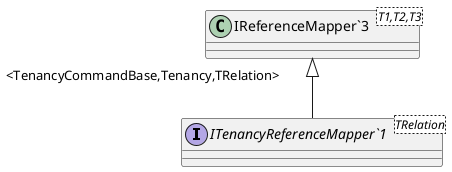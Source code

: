 @startuml
interface "ITenancyReferenceMapper`1"<TRelation> {
}
class "IReferenceMapper`3"<T1,T2,T3> {
}
"IReferenceMapper`3" "<TenancyCommandBase,Tenancy,TRelation>" <|-- "ITenancyReferenceMapper`1"
@enduml
